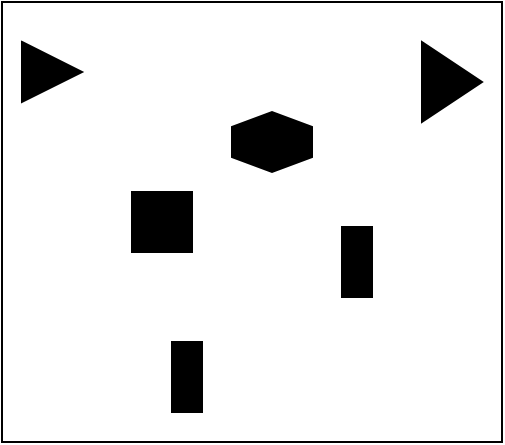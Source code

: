 <mxfile version="13.6.2" type="device" pages="2"><diagram id="gZHaXraySE-Ac8VHTQlD" name="Page-1"><mxGraphModel dx="1662" dy="816" grid="1" gridSize="10" guides="1" tooltips="1" connect="1" arrows="1" fold="1" page="1" pageScale="1" pageWidth="850" pageHeight="1100" math="0" shadow="0"><root><mxCell id="0"/><mxCell id="1" parent="0"/><mxCell id="Y4LRgEzPBfSGT7R2ETwh-1" value="" style="rounded=0;whiteSpace=wrap;html=1;strokeWidth=1;strokeColor=#000000;" parent="1" vertex="1"><mxGeometry x="40" y="320" width="250" height="220" as="geometry"/></mxCell><mxCell id="Y4LRgEzPBfSGT7R2ETwh-2" value="" style="whiteSpace=wrap;html=1;aspect=fixed;fillColor=#000000;" parent="1" vertex="1"><mxGeometry x="105" y="415" width="30" height="30" as="geometry"/></mxCell><mxCell id="Y4LRgEzPBfSGT7R2ETwh-3" value="" style="triangle;whiteSpace=wrap;html=1;fillColor=#000000;" parent="1" vertex="1"><mxGeometry x="50" y="340" width="30" height="30" as="geometry"/></mxCell><mxCell id="Qg68kBjlu_-Fq87opHFO-1" value="" style="shape=hexagon;perimeter=hexagonPerimeter2;whiteSpace=wrap;html=1;fillColor=#000000;rotation=90;" parent="1" vertex="1"><mxGeometry x="160" y="370" width="30" height="40" as="geometry"/></mxCell><mxCell id="Qg68kBjlu_-Fq87opHFO-2" value="" style="rounded=0;whiteSpace=wrap;html=1;fillColor=#000000;rotation=90;" parent="1" vertex="1"><mxGeometry x="200" y="442.5" width="35" height="15" as="geometry"/></mxCell><mxCell id="Qg68kBjlu_-Fq87opHFO-3" value="" style="triangle;whiteSpace=wrap;html=1;fillColor=#000000;" parent="1" vertex="1"><mxGeometry x="250" y="340" width="30" height="40" as="geometry"/></mxCell><mxCell id="Qg68kBjlu_-Fq87opHFO-5" value="" style="rounded=0;whiteSpace=wrap;html=1;fillColor=#000000;rotation=90;" parent="1" vertex="1"><mxGeometry x="115" y="500" width="35" height="15" as="geometry"/></mxCell></root></mxGraphModel></diagram><diagram id="2hV4zoNkW4FNyr9HJ7NB" name="Small rectangle"><mxGraphModel dx="110" dy="66" grid="1" gridSize="10" guides="1" tooltips="1" connect="1" arrows="1" fold="1" page="1" pageScale="1" pageWidth="1654" pageHeight="1169" math="0" shadow="0"><root><mxCell id="ZJPts0MiJqZ_dF887UHv-0"/><mxCell id="ZJPts0MiJqZ_dF887UHv-1" parent="ZJPts0MiJqZ_dF887UHv-0"/><mxCell id="ZJPts0MiJqZ_dF887UHv-3" value="" style="rounded=0;whiteSpace=wrap;html=1;" vertex="1" parent="ZJPts0MiJqZ_dF887UHv-1"><mxGeometry width="40" height="40" as="geometry"/></mxCell><mxCell id="ZJPts0MiJqZ_dF887UHv-4" value="" style="rounded=0;whiteSpace=wrap;html=1;fillColor=#000000;" vertex="1" parent="ZJPts0MiJqZ_dF887UHv-1"><mxGeometry x="15" y="15" width="25" height="10" as="geometry"/></mxCell></root></mxGraphModel></diagram></mxfile>